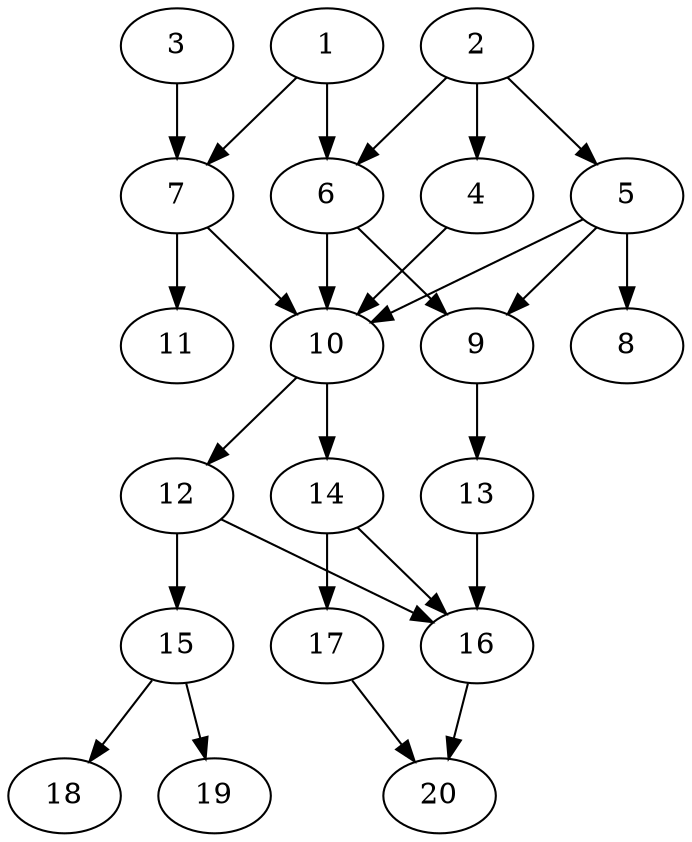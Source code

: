 // DAG automatically generated by daggen at Sat Jul 27 15:36:52 2019
// ./daggen --dot -n 20 --ccr 0.3 --fat 0.4 --regular 0.5 --density 0.8 --mindata 5242880 --maxdata 52428800 
digraph G {
  1 [size="113172480", alpha="0.05", expect_size="33951744"] 
  1 -> 6 [size ="33951744"]
  1 -> 7 [size ="33951744"]
  2 [size="116462933", alpha="0.10", expect_size="34938880"] 
  2 -> 4 [size ="34938880"]
  2 -> 5 [size ="34938880"]
  2 -> 6 [size ="34938880"]
  3 [size="34686293", alpha="0.05", expect_size="10405888"] 
  3 -> 7 [size ="10405888"]
  4 [size="62832640", alpha="0.07", expect_size="18849792"] 
  4 -> 10 [size ="18849792"]
  5 [size="128727040", alpha="0.20", expect_size="38618112"] 
  5 -> 8 [size ="38618112"]
  5 -> 9 [size ="38618112"]
  5 -> 10 [size ="38618112"]
  6 [size="80291840", alpha="0.15", expect_size="24087552"] 
  6 -> 9 [size ="24087552"]
  6 -> 10 [size ="24087552"]
  7 [size="68778667", alpha="0.06", expect_size="20633600"] 
  7 -> 10 [size ="20633600"]
  7 -> 11 [size ="20633600"]
  8 [size="158337707", alpha="0.07", expect_size="47501312"] 
  9 [size="78882133", alpha="0.06", expect_size="23664640"] 
  9 -> 13 [size ="23664640"]
  10 [size="77615787", alpha="0.01", expect_size="23284736"] 
  10 -> 12 [size ="23284736"]
  10 -> 14 [size ="23284736"]
  11 [size="39632213", alpha="0.04", expect_size="11889664"] 
  12 [size="82807467", alpha="0.09", expect_size="24842240"] 
  12 -> 15 [size ="24842240"]
  12 -> 16 [size ="24842240"]
  13 [size="162976427", alpha="0.17", expect_size="48892928"] 
  13 -> 16 [size ="48892928"]
  14 [size="45957120", alpha="0.15", expect_size="13787136"] 
  14 -> 16 [size ="13787136"]
  14 -> 17 [size ="13787136"]
  15 [size="101208747", alpha="0.04", expect_size="30362624"] 
  15 -> 18 [size ="30362624"]
  15 -> 19 [size ="30362624"]
  16 [size="101092693", alpha="0.16", expect_size="30327808"] 
  16 -> 20 [size ="30327808"]
  17 [size="61873493", alpha="0.11", expect_size="18562048"] 
  17 -> 20 [size ="18562048"]
  18 [size="112128000", alpha="0.08", expect_size="33638400"] 
  19 [size="168072533", alpha="0.20", expect_size="50421760"] 
  20 [size="54213973", alpha="0.03", expect_size="16264192"] 
}
